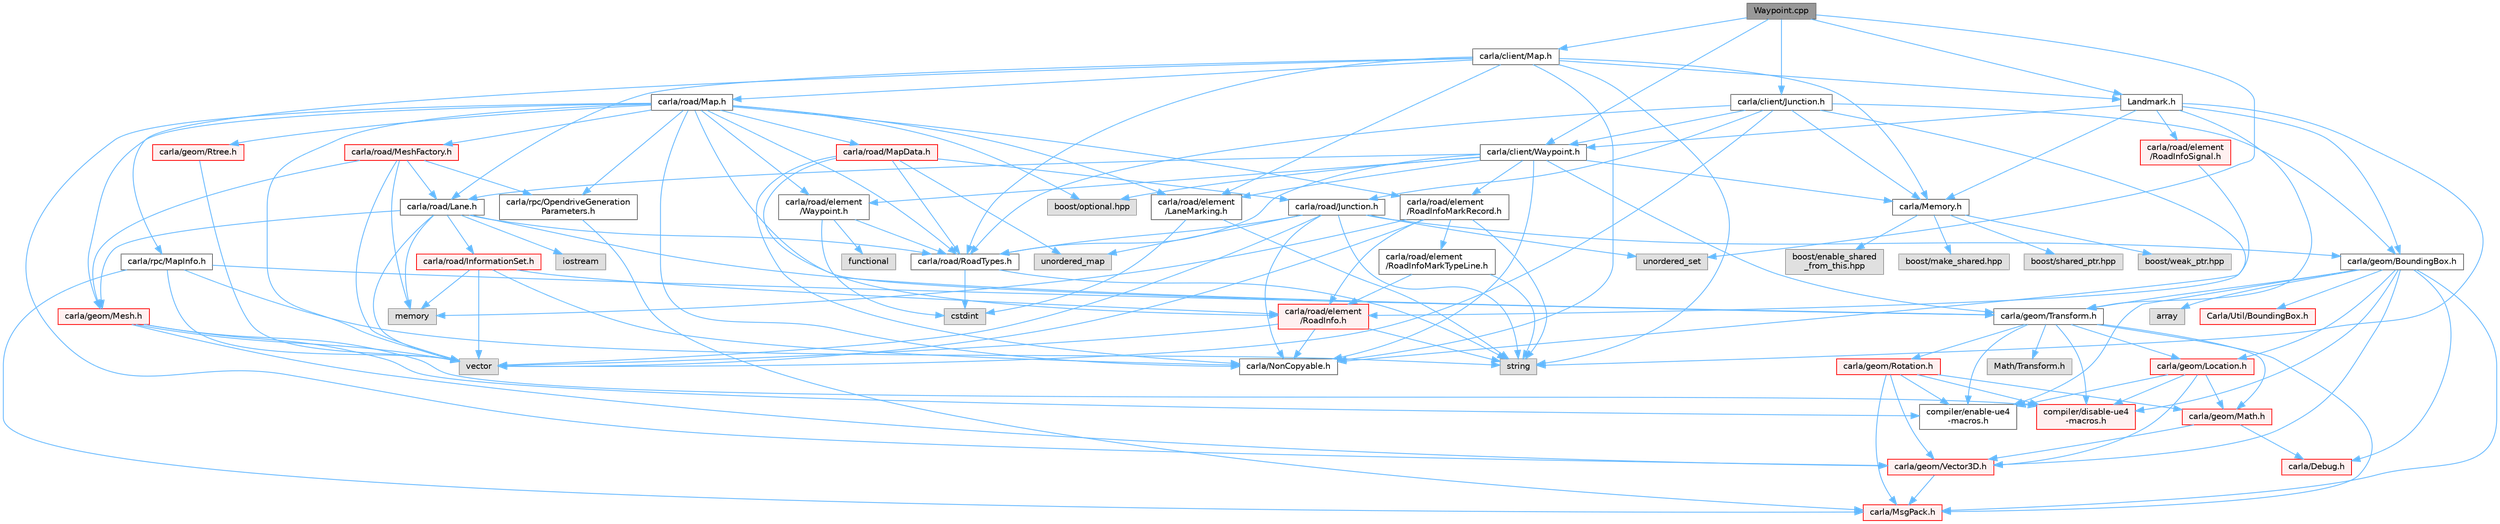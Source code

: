 digraph "Waypoint.cpp"
{
 // INTERACTIVE_SVG=YES
 // LATEX_PDF_SIZE
  bgcolor="transparent";
  edge [fontname=Helvetica,fontsize=10,labelfontname=Helvetica,labelfontsize=10];
  node [fontname=Helvetica,fontsize=10,shape=box,height=0.2,width=0.4];
  Node1 [id="Node000001",label="Waypoint.cpp",height=0.2,width=0.4,color="gray40", fillcolor="grey60", style="filled", fontcolor="black",tooltip=" "];
  Node1 -> Node2 [id="edge1_Node000001_Node000002",color="steelblue1",style="solid",tooltip=" "];
  Node2 [id="Node000002",label="carla/client/Waypoint.h",height=0.2,width=0.4,color="grey40", fillcolor="white", style="filled",URL="$d0/d47/client_2Waypoint_8h.html",tooltip=" "];
  Node2 -> Node3 [id="edge2_Node000002_Node000003",color="steelblue1",style="solid",tooltip=" "];
  Node3 [id="Node000003",label="carla/Memory.h",height=0.2,width=0.4,color="grey40", fillcolor="white", style="filled",URL="$de/d5c/Memory_8h.html",tooltip=" "];
  Node3 -> Node4 [id="edge3_Node000003_Node000004",color="steelblue1",style="solid",tooltip=" "];
  Node4 [id="Node000004",label="boost/enable_shared\l_from_this.hpp",height=0.2,width=0.4,color="grey60", fillcolor="#E0E0E0", style="filled",tooltip=" "];
  Node3 -> Node5 [id="edge4_Node000003_Node000005",color="steelblue1",style="solid",tooltip=" "];
  Node5 [id="Node000005",label="boost/make_shared.hpp",height=0.2,width=0.4,color="grey60", fillcolor="#E0E0E0", style="filled",tooltip=" "];
  Node3 -> Node6 [id="edge5_Node000003_Node000006",color="steelblue1",style="solid",tooltip=" "];
  Node6 [id="Node000006",label="boost/shared_ptr.hpp",height=0.2,width=0.4,color="grey60", fillcolor="#E0E0E0", style="filled",tooltip=" "];
  Node3 -> Node7 [id="edge6_Node000003_Node000007",color="steelblue1",style="solid",tooltip=" "];
  Node7 [id="Node000007",label="boost/weak_ptr.hpp",height=0.2,width=0.4,color="grey60", fillcolor="#E0E0E0", style="filled",tooltip=" "];
  Node2 -> Node8 [id="edge7_Node000002_Node000008",color="steelblue1",style="solid",tooltip=" "];
  Node8 [id="Node000008",label="carla/NonCopyable.h",height=0.2,width=0.4,color="grey40", fillcolor="white", style="filled",URL="$d4/dd8/LibCarla_2source_2carla_2NonCopyable_8h.html",tooltip=" "];
  Node2 -> Node9 [id="edge8_Node000002_Node000009",color="steelblue1",style="solid",tooltip=" "];
  Node9 [id="Node000009",label="carla/geom/Transform.h",height=0.2,width=0.4,color="grey40", fillcolor="white", style="filled",URL="$de/d17/geom_2Transform_8h.html",tooltip=" "];
  Node9 -> Node10 [id="edge9_Node000009_Node000010",color="steelblue1",style="solid",tooltip=" "];
  Node10 [id="Node000010",label="carla/MsgPack.h",height=0.2,width=0.4,color="red", fillcolor="#FFF0F0", style="filled",URL="$d9/d6f/MsgPack_8h.html",tooltip=" "];
  Node9 -> Node25 [id="edge10_Node000009_Node000025",color="steelblue1",style="solid",tooltip=" "];
  Node25 [id="Node000025",label="carla/geom/Location.h",height=0.2,width=0.4,color="red", fillcolor="#FFF0F0", style="filled",URL="$d9/d8b/geom_2Location_8h.html",tooltip=" "];
  Node25 -> Node26 [id="edge11_Node000025_Node000026",color="steelblue1",style="solid",tooltip=" "];
  Node26 [id="Node000026",label="carla/geom/Vector3D.h",height=0.2,width=0.4,color="red", fillcolor="#FFF0F0", style="filled",URL="$de/d70/geom_2Vector3D_8h.html",tooltip=" "];
  Node26 -> Node10 [id="edge12_Node000026_Node000010",color="steelblue1",style="solid",tooltip=" "];
  Node25 -> Node29 [id="edge13_Node000025_Node000029",color="steelblue1",style="solid",tooltip=" "];
  Node29 [id="Node000029",label="carla/geom/Math.h",height=0.2,width=0.4,color="red", fillcolor="#FFF0F0", style="filled",URL="$db/d8a/Math_8h.html",tooltip=" "];
  Node29 -> Node12 [id="edge14_Node000029_Node000012",color="steelblue1",style="solid",tooltip=" "];
  Node12 [id="Node000012",label="carla/Debug.h",height=0.2,width=0.4,color="red", fillcolor="#FFF0F0", style="filled",URL="$d4/deb/Debug_8h.html",tooltip=" "];
  Node29 -> Node26 [id="edge15_Node000029_Node000026",color="steelblue1",style="solid",tooltip=" "];
  Node25 -> Node31 [id="edge16_Node000025_Node000031",color="steelblue1",style="solid",tooltip=" "];
  Node31 [id="Node000031",label="compiler/enable-ue4\l-macros.h",height=0.2,width=0.4,color="grey40", fillcolor="white", style="filled",URL="$d9/da2/enable-ue4-macros_8h.html",tooltip=" "];
  Node25 -> Node33 [id="edge17_Node000025_Node000033",color="steelblue1",style="solid",tooltip=" "];
  Node33 [id="Node000033",label="compiler/disable-ue4\l-macros.h",height=0.2,width=0.4,color="red", fillcolor="#FFF0F0", style="filled",URL="$d2/d02/disable-ue4-macros_8h.html",tooltip=" "];
  Node9 -> Node29 [id="edge18_Node000009_Node000029",color="steelblue1",style="solid",tooltip=" "];
  Node9 -> Node38 [id="edge19_Node000009_Node000038",color="steelblue1",style="solid",tooltip=" "];
  Node38 [id="Node000038",label="carla/geom/Rotation.h",height=0.2,width=0.4,color="red", fillcolor="#FFF0F0", style="filled",URL="$d0/d8f/Rotation_8h.html",tooltip=" "];
  Node38 -> Node10 [id="edge20_Node000038_Node000010",color="steelblue1",style="solid",tooltip=" "];
  Node38 -> Node29 [id="edge21_Node000038_Node000029",color="steelblue1",style="solid",tooltip=" "];
  Node38 -> Node26 [id="edge22_Node000038_Node000026",color="steelblue1",style="solid",tooltip=" "];
  Node38 -> Node31 [id="edge23_Node000038_Node000031",color="steelblue1",style="solid",tooltip=" "];
  Node38 -> Node33 [id="edge24_Node000038_Node000033",color="steelblue1",style="solid",tooltip=" "];
  Node9 -> Node31 [id="edge25_Node000009_Node000031",color="steelblue1",style="solid",tooltip=" "];
  Node9 -> Node40 [id="edge26_Node000009_Node000040",color="steelblue1",style="solid",tooltip=" "];
  Node40 [id="Node000040",label="Math/Transform.h",height=0.2,width=0.4,color="grey60", fillcolor="#E0E0E0", style="filled",tooltip=" "];
  Node9 -> Node33 [id="edge27_Node000009_Node000033",color="steelblue1",style="solid",tooltip=" "];
  Node2 -> Node41 [id="edge28_Node000002_Node000041",color="steelblue1",style="solid",tooltip=" "];
  Node41 [id="Node000041",label="carla/road/element\l/LaneMarking.h",height=0.2,width=0.4,color="grey40", fillcolor="white", style="filled",URL="$d5/d4c/LaneMarking_8h.html",tooltip=" "];
  Node41 -> Node20 [id="edge29_Node000041_Node000020",color="steelblue1",style="solid",tooltip=" "];
  Node20 [id="Node000020",label="cstdint",height=0.2,width=0.4,color="grey60", fillcolor="#E0E0E0", style="filled",tooltip=" "];
  Node41 -> Node42 [id="edge30_Node000041_Node000042",color="steelblue1",style="solid",tooltip=" "];
  Node42 [id="Node000042",label="string",height=0.2,width=0.4,color="grey60", fillcolor="#E0E0E0", style="filled",tooltip=" "];
  Node2 -> Node43 [id="edge31_Node000002_Node000043",color="steelblue1",style="solid",tooltip=" "];
  Node43 [id="Node000043",label="carla/road/element\l/RoadInfoMarkRecord.h",height=0.2,width=0.4,color="grey40", fillcolor="white", style="filled",URL="$dd/d32/RoadInfoMarkRecord_8h.html",tooltip=" "];
  Node43 -> Node44 [id="edge32_Node000043_Node000044",color="steelblue1",style="solid",tooltip=" "];
  Node44 [id="Node000044",label="carla/road/element\l/RoadInfo.h",height=0.2,width=0.4,color="red", fillcolor="#FFF0F0", style="filled",URL="$de/d3a/RoadInfo_8h.html",tooltip=" "];
  Node44 -> Node8 [id="edge33_Node000044_Node000008",color="steelblue1",style="solid",tooltip=" "];
  Node44 -> Node42 [id="edge34_Node000044_Node000042",color="steelblue1",style="solid",tooltip=" "];
  Node44 -> Node47 [id="edge35_Node000044_Node000047",color="steelblue1",style="solid",tooltip=" "];
  Node47 [id="Node000047",label="vector",height=0.2,width=0.4,color="grey60", fillcolor="#E0E0E0", style="filled",tooltip=" "];
  Node43 -> Node48 [id="edge36_Node000043_Node000048",color="steelblue1",style="solid",tooltip=" "];
  Node48 [id="Node000048",label="carla/road/element\l/RoadInfoMarkTypeLine.h",height=0.2,width=0.4,color="grey40", fillcolor="white", style="filled",URL="$da/d4f/RoadInfoMarkTypeLine_8h.html",tooltip=" "];
  Node48 -> Node44 [id="edge37_Node000048_Node000044",color="steelblue1",style="solid",tooltip=" "];
  Node48 -> Node42 [id="edge38_Node000048_Node000042",color="steelblue1",style="solid",tooltip=" "];
  Node43 -> Node42 [id="edge39_Node000043_Node000042",color="steelblue1",style="solid",tooltip=" "];
  Node43 -> Node47 [id="edge40_Node000043_Node000047",color="steelblue1",style="solid",tooltip=" "];
  Node43 -> Node22 [id="edge41_Node000043_Node000022",color="steelblue1",style="solid",tooltip=" "];
  Node22 [id="Node000022",label="memory",height=0.2,width=0.4,color="grey60", fillcolor="#E0E0E0", style="filled",tooltip=" "];
  Node2 -> Node49 [id="edge42_Node000002_Node000049",color="steelblue1",style="solid",tooltip=" "];
  Node49 [id="Node000049",label="carla/road/element\l/Waypoint.h",height=0.2,width=0.4,color="grey40", fillcolor="white", style="filled",URL="$d3/dbb/road_2element_2Waypoint_8h.html",tooltip=" "];
  Node49 -> Node50 [id="edge43_Node000049_Node000050",color="steelblue1",style="solid",tooltip=" "];
  Node50 [id="Node000050",label="carla/road/RoadTypes.h",height=0.2,width=0.4,color="grey40", fillcolor="white", style="filled",URL="$d6/dbb/RoadTypes_8h.html",tooltip=" "];
  Node50 -> Node20 [id="edge44_Node000050_Node000020",color="steelblue1",style="solid",tooltip=" "];
  Node50 -> Node42 [id="edge45_Node000050_Node000042",color="steelblue1",style="solid",tooltip=" "];
  Node49 -> Node20 [id="edge46_Node000049_Node000020",color="steelblue1",style="solid",tooltip=" "];
  Node49 -> Node51 [id="edge47_Node000049_Node000051",color="steelblue1",style="solid",tooltip=" "];
  Node51 [id="Node000051",label="functional",height=0.2,width=0.4,color="grey60", fillcolor="#E0E0E0", style="filled",tooltip=" "];
  Node2 -> Node52 [id="edge48_Node000002_Node000052",color="steelblue1",style="solid",tooltip=" "];
  Node52 [id="Node000052",label="carla/road/Lane.h",height=0.2,width=0.4,color="grey40", fillcolor="white", style="filled",URL="$d8/d27/Lane_8h.html",tooltip=" "];
  Node52 -> Node53 [id="edge49_Node000052_Node000053",color="steelblue1",style="solid",tooltip=" "];
  Node53 [id="Node000053",label="carla/geom/Mesh.h",height=0.2,width=0.4,color="red", fillcolor="#FFF0F0", style="filled",URL="$d9/d31/Mesh_8h.html",tooltip=" "];
  Node53 -> Node47 [id="edge50_Node000053_Node000047",color="steelblue1",style="solid",tooltip=" "];
  Node53 -> Node26 [id="edge51_Node000053_Node000026",color="steelblue1",style="solid",tooltip=" "];
  Node53 -> Node31 [id="edge52_Node000053_Node000031",color="steelblue1",style="solid",tooltip=" "];
  Node53 -> Node33 [id="edge53_Node000053_Node000033",color="steelblue1",style="solid",tooltip=" "];
  Node52 -> Node9 [id="edge54_Node000052_Node000009",color="steelblue1",style="solid",tooltip=" "];
  Node52 -> Node57 [id="edge55_Node000052_Node000057",color="steelblue1",style="solid",tooltip=" "];
  Node57 [id="Node000057",label="carla/road/InformationSet.h",height=0.2,width=0.4,color="red", fillcolor="#FFF0F0", style="filled",URL="$d2/d56/InformationSet_8h.html",tooltip=" "];
  Node57 -> Node8 [id="edge56_Node000057_Node000008",color="steelblue1",style="solid",tooltip=" "];
  Node57 -> Node44 [id="edge57_Node000057_Node000044",color="steelblue1",style="solid",tooltip=" "];
  Node57 -> Node47 [id="edge58_Node000057_Node000047",color="steelblue1",style="solid",tooltip=" "];
  Node57 -> Node22 [id="edge59_Node000057_Node000022",color="steelblue1",style="solid",tooltip=" "];
  Node52 -> Node50 [id="edge60_Node000052_Node000050",color="steelblue1",style="solid",tooltip=" "];
  Node52 -> Node47 [id="edge61_Node000052_Node000047",color="steelblue1",style="solid",tooltip=" "];
  Node52 -> Node18 [id="edge62_Node000052_Node000018",color="steelblue1",style="solid",tooltip=" "];
  Node18 [id="Node000018",label="iostream",height=0.2,width=0.4,color="grey60", fillcolor="#E0E0E0", style="filled",tooltip=" "];
  Node52 -> Node22 [id="edge63_Node000052_Node000022",color="steelblue1",style="solid",tooltip=" "];
  Node2 -> Node50 [id="edge64_Node000002_Node000050",color="steelblue1",style="solid",tooltip=" "];
  Node2 -> Node63 [id="edge65_Node000002_Node000063",color="steelblue1",style="solid",tooltip=" "];
  Node63 [id="Node000063",label="boost/optional.hpp",height=0.2,width=0.4,color="grey60", fillcolor="#E0E0E0", style="filled",tooltip=" "];
  Node1 -> Node64 [id="edge66_Node000001_Node000064",color="steelblue1",style="solid",tooltip=" "];
  Node64 [id="Node000064",label="carla/client/Map.h",height=0.2,width=0.4,color="grey40", fillcolor="white", style="filled",URL="$d4/d9d/client_2Map_8h.html",tooltip=" "];
  Node64 -> Node3 [id="edge67_Node000064_Node000003",color="steelblue1",style="solid",tooltip=" "];
  Node64 -> Node8 [id="edge68_Node000064_Node000008",color="steelblue1",style="solid",tooltip=" "];
  Node64 -> Node41 [id="edge69_Node000064_Node000041",color="steelblue1",style="solid",tooltip=" "];
  Node64 -> Node52 [id="edge70_Node000064_Node000052",color="steelblue1",style="solid",tooltip=" "];
  Node64 -> Node65 [id="edge71_Node000064_Node000065",color="steelblue1",style="solid",tooltip=" "];
  Node65 [id="Node000065",label="carla/road/Map.h",height=0.2,width=0.4,color="grey40", fillcolor="white", style="filled",URL="$df/d64/road_2Map_8h.html",tooltip=" "];
  Node65 -> Node53 [id="edge72_Node000065_Node000053",color="steelblue1",style="solid",tooltip=" "];
  Node65 -> Node66 [id="edge73_Node000065_Node000066",color="steelblue1",style="solid",tooltip=" "];
  Node66 [id="Node000066",label="carla/geom/Rtree.h",height=0.2,width=0.4,color="red", fillcolor="#FFF0F0", style="filled",URL="$d5/d30/Rtree_8h.html",tooltip=" "];
  Node66 -> Node47 [id="edge74_Node000066_Node000047",color="steelblue1",style="solid",tooltip=" "];
  Node65 -> Node9 [id="edge75_Node000065_Node000009",color="steelblue1",style="solid",tooltip=" "];
  Node65 -> Node8 [id="edge76_Node000065_Node000008",color="steelblue1",style="solid",tooltip=" "];
  Node65 -> Node41 [id="edge77_Node000065_Node000041",color="steelblue1",style="solid",tooltip=" "];
  Node65 -> Node43 [id="edge78_Node000065_Node000043",color="steelblue1",style="solid",tooltip=" "];
  Node65 -> Node49 [id="edge79_Node000065_Node000049",color="steelblue1",style="solid",tooltip=" "];
  Node65 -> Node70 [id="edge80_Node000065_Node000070",color="steelblue1",style="solid",tooltip=" "];
  Node70 [id="Node000070",label="carla/road/MapData.h",height=0.2,width=0.4,color="red", fillcolor="#FFF0F0", style="filled",URL="$d5/db7/MapData_8h.html",tooltip=" "];
  Node70 -> Node8 [id="edge81_Node000070_Node000008",color="steelblue1",style="solid",tooltip=" "];
  Node70 -> Node44 [id="edge82_Node000070_Node000044",color="steelblue1",style="solid",tooltip=" "];
  Node70 -> Node76 [id="edge83_Node000070_Node000076",color="steelblue1",style="solid",tooltip=" "];
  Node76 [id="Node000076",label="carla/road/Junction.h",height=0.2,width=0.4,color="grey40", fillcolor="white", style="filled",URL="$d1/d3a/road_2Junction_8h.html",tooltip=" "];
  Node76 -> Node77 [id="edge84_Node000076_Node000077",color="steelblue1",style="solid",tooltip=" "];
  Node77 [id="Node000077",label="carla/geom/BoundingBox.h",height=0.2,width=0.4,color="grey40", fillcolor="white", style="filled",URL="$d2/dfe/LibCarla_2source_2carla_2geom_2BoundingBox_8h.html",tooltip=" "];
  Node77 -> Node12 [id="edge85_Node000077_Node000012",color="steelblue1",style="solid",tooltip=" "];
  Node77 -> Node10 [id="edge86_Node000077_Node000010",color="steelblue1",style="solid",tooltip=" "];
  Node77 -> Node9 [id="edge87_Node000077_Node000009",color="steelblue1",style="solid",tooltip=" "];
  Node77 -> Node25 [id="edge88_Node000077_Node000025",color="steelblue1",style="solid",tooltip=" "];
  Node77 -> Node26 [id="edge89_Node000077_Node000026",color="steelblue1",style="solid",tooltip=" "];
  Node77 -> Node78 [id="edge90_Node000077_Node000078",color="steelblue1",style="solid",tooltip=" "];
  Node78 [id="Node000078",label="array",height=0.2,width=0.4,color="grey60", fillcolor="#E0E0E0", style="filled",tooltip=" "];
  Node77 -> Node31 [id="edge91_Node000077_Node000031",color="steelblue1",style="solid",tooltip=" "];
  Node77 -> Node79 [id="edge92_Node000077_Node000079",color="steelblue1",style="solid",tooltip=" "];
  Node79 [id="Node000079",label="Carla/Util/BoundingBox.h",height=0.2,width=0.4,color="red", fillcolor="#FFF0F0", style="filled",URL="$d2/d62/Unreal_2CarlaUE4_2Plugins_2Carla_2Source_2Carla_2Util_2BoundingBox_8h.html",tooltip=" "];
  Node77 -> Node33 [id="edge93_Node000077_Node000033",color="steelblue1",style="solid",tooltip=" "];
  Node76 -> Node8 [id="edge94_Node000076_Node000008",color="steelblue1",style="solid",tooltip=" "];
  Node76 -> Node50 [id="edge95_Node000076_Node000050",color="steelblue1",style="solid",tooltip=" "];
  Node76 -> Node81 [id="edge96_Node000076_Node000081",color="steelblue1",style="solid",tooltip=" "];
  Node81 [id="Node000081",label="unordered_map",height=0.2,width=0.4,color="grey60", fillcolor="#E0E0E0", style="filled",tooltip=" "];
  Node76 -> Node82 [id="edge97_Node000076_Node000082",color="steelblue1",style="solid",tooltip=" "];
  Node82 [id="Node000082",label="unordered_set",height=0.2,width=0.4,color="grey60", fillcolor="#E0E0E0", style="filled",tooltip=" "];
  Node76 -> Node47 [id="edge98_Node000076_Node000047",color="steelblue1",style="solid",tooltip=" "];
  Node76 -> Node42 [id="edge99_Node000076_Node000042",color="steelblue1",style="solid",tooltip=" "];
  Node70 -> Node50 [id="edge100_Node000070_Node000050",color="steelblue1",style="solid",tooltip=" "];
  Node70 -> Node81 [id="edge101_Node000070_Node000081",color="steelblue1",style="solid",tooltip=" "];
  Node65 -> Node50 [id="edge102_Node000065_Node000050",color="steelblue1",style="solid",tooltip=" "];
  Node65 -> Node90 [id="edge103_Node000065_Node000090",color="steelblue1",style="solid",tooltip=" "];
  Node90 [id="Node000090",label="carla/road/MeshFactory.h",height=0.2,width=0.4,color="red", fillcolor="#FFF0F0", style="filled",URL="$d9/d87/MeshFactory_8h.html",tooltip=" "];
  Node90 -> Node22 [id="edge104_Node000090_Node000022",color="steelblue1",style="solid",tooltip=" "];
  Node90 -> Node47 [id="edge105_Node000090_Node000047",color="steelblue1",style="solid",tooltip=" "];
  Node90 -> Node53 [id="edge106_Node000090_Node000053",color="steelblue1",style="solid",tooltip=" "];
  Node90 -> Node52 [id="edge107_Node000090_Node000052",color="steelblue1",style="solid",tooltip=" "];
  Node90 -> Node91 [id="edge108_Node000090_Node000091",color="steelblue1",style="solid",tooltip=" "];
  Node91 [id="Node000091",label="carla/rpc/OpendriveGeneration\lParameters.h",height=0.2,width=0.4,color="grey40", fillcolor="white", style="filled",URL="$d9/d3b/OpendriveGenerationParameters_8h.html",tooltip=" "];
  Node91 -> Node10 [id="edge109_Node000091_Node000010",color="steelblue1",style="solid",tooltip=" "];
  Node65 -> Node26 [id="edge110_Node000065_Node000026",color="steelblue1",style="solid",tooltip=" "];
  Node65 -> Node91 [id="edge111_Node000065_Node000091",color="steelblue1",style="solid",tooltip=" "];
  Node65 -> Node63 [id="edge112_Node000065_Node000063",color="steelblue1",style="solid",tooltip=" "];
  Node65 -> Node47 [id="edge113_Node000065_Node000047",color="steelblue1",style="solid",tooltip=" "];
  Node64 -> Node50 [id="edge114_Node000064_Node000050",color="steelblue1",style="solid",tooltip=" "];
  Node64 -> Node92 [id="edge115_Node000064_Node000092",color="steelblue1",style="solid",tooltip=" "];
  Node92 [id="Node000092",label="carla/rpc/MapInfo.h",height=0.2,width=0.4,color="grey40", fillcolor="white", style="filled",URL="$d8/d5a/MapInfo_8h.html",tooltip=" "];
  Node92 -> Node10 [id="edge116_Node000092_Node000010",color="steelblue1",style="solid",tooltip=" "];
  Node92 -> Node9 [id="edge117_Node000092_Node000009",color="steelblue1",style="solid",tooltip=" "];
  Node92 -> Node42 [id="edge118_Node000092_Node000042",color="steelblue1",style="solid",tooltip=" "];
  Node92 -> Node47 [id="edge119_Node000092_Node000047",color="steelblue1",style="solid",tooltip=" "];
  Node64 -> Node93 [id="edge120_Node000064_Node000093",color="steelblue1",style="solid",tooltip=" "];
  Node93 [id="Node000093",label="Landmark.h",height=0.2,width=0.4,color="grey40", fillcolor="white", style="filled",URL="$db/d18/Landmark_8h.html",tooltip=" "];
  Node93 -> Node3 [id="edge121_Node000093_Node000003",color="steelblue1",style="solid",tooltip=" "];
  Node93 -> Node2 [id="edge122_Node000093_Node000002",color="steelblue1",style="solid",tooltip=" "];
  Node93 -> Node9 [id="edge123_Node000093_Node000009",color="steelblue1",style="solid",tooltip=" "];
  Node93 -> Node77 [id="edge124_Node000093_Node000077",color="steelblue1",style="solid",tooltip=" "];
  Node93 -> Node94 [id="edge125_Node000093_Node000094",color="steelblue1",style="solid",tooltip=" "];
  Node94 [id="Node000094",label="carla/road/element\l/RoadInfoSignal.h",height=0.2,width=0.4,color="red", fillcolor="#FFF0F0", style="filled",URL="$d1/d1d/RoadInfoSignal_8h.html",tooltip=" "];
  Node94 -> Node44 [id="edge126_Node000094_Node000044",color="steelblue1",style="solid",tooltip=" "];
  Node93 -> Node42 [id="edge127_Node000093_Node000042",color="steelblue1",style="solid",tooltip=" "];
  Node64 -> Node42 [id="edge128_Node000064_Node000042",color="steelblue1",style="solid",tooltip=" "];
  Node1 -> Node95 [id="edge129_Node000001_Node000095",color="steelblue1",style="solid",tooltip=" "];
  Node95 [id="Node000095",label="carla/client/Junction.h",height=0.2,width=0.4,color="grey40", fillcolor="white", style="filled",URL="$dd/d55/client_2Junction_8h.html",tooltip=" "];
  Node95 -> Node3 [id="edge130_Node000095_Node000003",color="steelblue1",style="solid",tooltip=" "];
  Node95 -> Node8 [id="edge131_Node000095_Node000008",color="steelblue1",style="solid",tooltip=" "];
  Node95 -> Node76 [id="edge132_Node000095_Node000076",color="steelblue1",style="solid",tooltip=" "];
  Node95 -> Node50 [id="edge133_Node000095_Node000050",color="steelblue1",style="solid",tooltip=" "];
  Node95 -> Node77 [id="edge134_Node000095_Node000077",color="steelblue1",style="solid",tooltip=" "];
  Node95 -> Node2 [id="edge135_Node000095_Node000002",color="steelblue1",style="solid",tooltip=" "];
  Node95 -> Node47 [id="edge136_Node000095_Node000047",color="steelblue1",style="solid",tooltip=" "];
  Node1 -> Node93 [id="edge137_Node000001_Node000093",color="steelblue1",style="solid",tooltip=" "];
  Node1 -> Node82 [id="edge138_Node000001_Node000082",color="steelblue1",style="solid",tooltip=" "];
}
